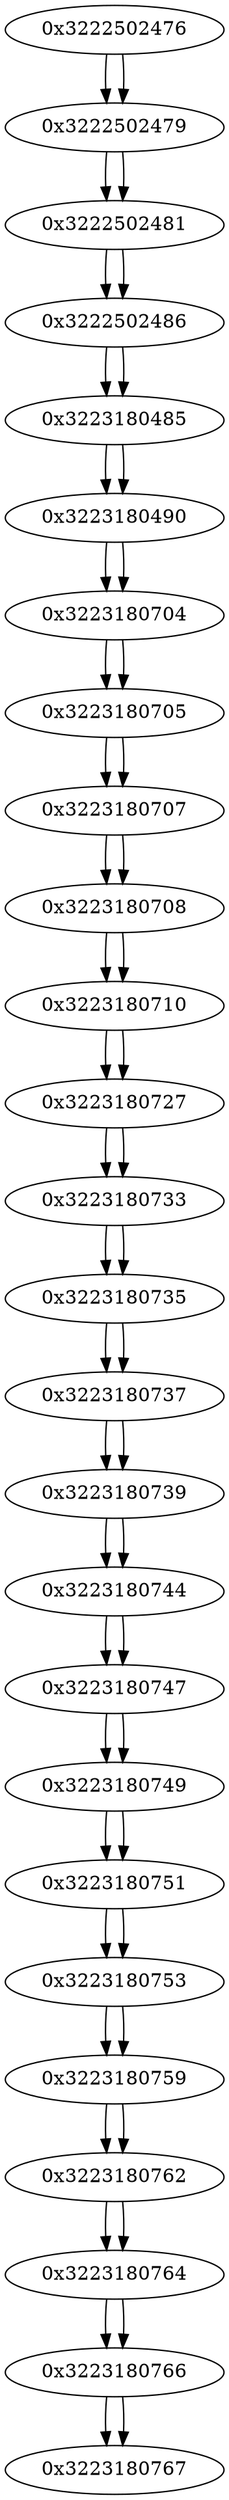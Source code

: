 digraph G{
/* nodes */
  n1 [label="0x3222502476"]
  n2 [label="0x3222502479"]
  n3 [label="0x3222502481"]
  n4 [label="0x3222502486"]
  n5 [label="0x3223180485"]
  n6 [label="0x3223180490"]
  n7 [label="0x3223180704"]
  n8 [label="0x3223180705"]
  n9 [label="0x3223180707"]
  n10 [label="0x3223180708"]
  n11 [label="0x3223180710"]
  n12 [label="0x3223180727"]
  n13 [label="0x3223180733"]
  n14 [label="0x3223180735"]
  n15 [label="0x3223180737"]
  n16 [label="0x3223180739"]
  n17 [label="0x3223180744"]
  n18 [label="0x3223180747"]
  n19 [label="0x3223180749"]
  n20 [label="0x3223180751"]
  n21 [label="0x3223180753"]
  n22 [label="0x3223180759"]
  n23 [label="0x3223180762"]
  n24 [label="0x3223180764"]
  n25 [label="0x3223180766"]
  n26 [label="0x3223180767"]
/* edges */
n1 -> n2;
n2 -> n3;
n1 -> n2;
n3 -> n4;
n2 -> n3;
n4 -> n5;
n3 -> n4;
n5 -> n6;
n4 -> n5;
n6 -> n7;
n5 -> n6;
n7 -> n8;
n6 -> n7;
n8 -> n9;
n7 -> n8;
n9 -> n10;
n8 -> n9;
n10 -> n11;
n9 -> n10;
n11 -> n12;
n10 -> n11;
n12 -> n13;
n11 -> n12;
n13 -> n14;
n12 -> n13;
n14 -> n15;
n13 -> n14;
n15 -> n16;
n14 -> n15;
n16 -> n17;
n15 -> n16;
n17 -> n18;
n16 -> n17;
n18 -> n19;
n17 -> n18;
n19 -> n20;
n18 -> n19;
n20 -> n21;
n19 -> n20;
n21 -> n22;
n20 -> n21;
n22 -> n23;
n21 -> n22;
n23 -> n24;
n22 -> n23;
n24 -> n25;
n23 -> n24;
n25 -> n26;
n24 -> n25;
n25 -> n26;
}
